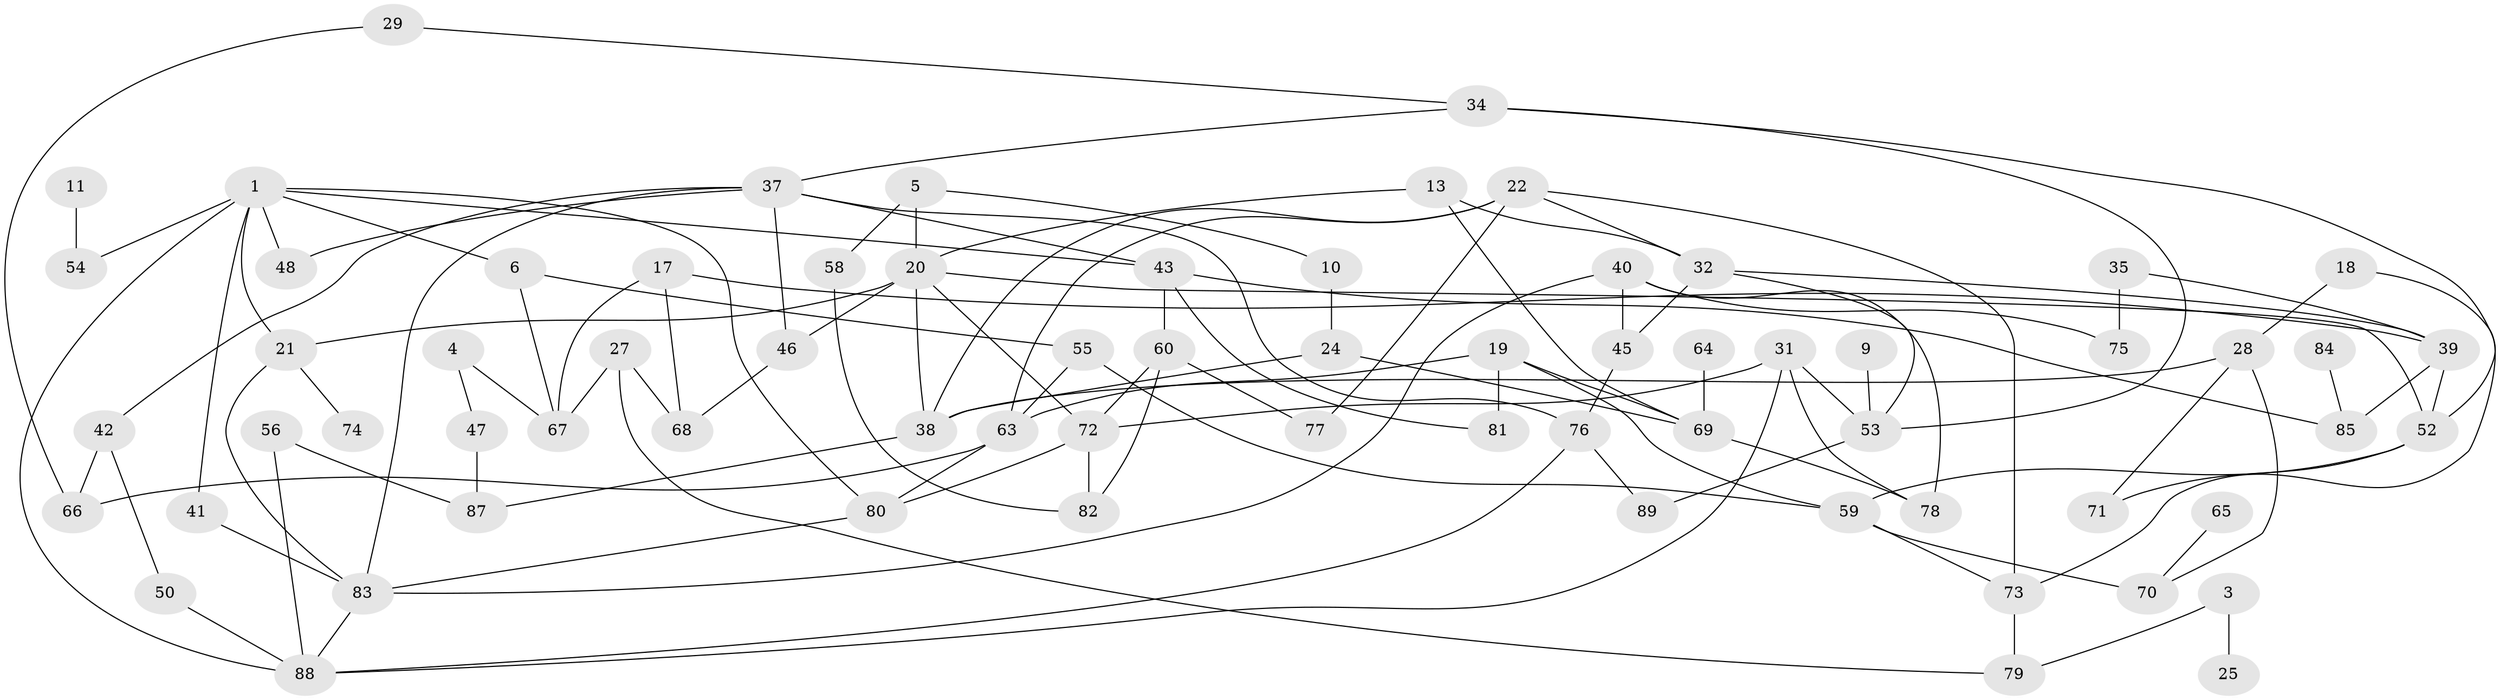 // original degree distribution, {3: 0.20945945945945946, 4: 0.13513513513513514, 2: 0.25675675675675674, 7: 0.013513513513513514, 0: 0.11486486486486487, 6: 0.02027027027027027, 1: 0.19594594594594594, 5: 0.05405405405405406}
// Generated by graph-tools (version 1.1) at 2025/35/03/04/25 23:35:53]
// undirected, 70 vertices, 115 edges
graph export_dot {
  node [color=gray90,style=filled];
  1;
  3;
  4;
  5;
  6;
  9;
  10;
  11;
  13;
  17;
  18;
  19;
  20;
  21;
  22;
  24;
  25;
  27;
  28;
  29;
  31;
  32;
  34;
  35;
  37;
  38;
  39;
  40;
  41;
  42;
  43;
  45;
  46;
  47;
  48;
  50;
  52;
  53;
  54;
  55;
  56;
  58;
  59;
  60;
  63;
  64;
  65;
  66;
  67;
  68;
  69;
  70;
  71;
  72;
  73;
  74;
  75;
  76;
  77;
  78;
  79;
  80;
  81;
  82;
  83;
  84;
  85;
  87;
  88;
  89;
  1 -- 6 [weight=1.0];
  1 -- 21 [weight=1.0];
  1 -- 41 [weight=1.0];
  1 -- 43 [weight=1.0];
  1 -- 48 [weight=1.0];
  1 -- 54 [weight=1.0];
  1 -- 80 [weight=1.0];
  1 -- 88 [weight=1.0];
  3 -- 25 [weight=1.0];
  3 -- 79 [weight=1.0];
  4 -- 47 [weight=1.0];
  4 -- 67 [weight=2.0];
  5 -- 10 [weight=1.0];
  5 -- 20 [weight=1.0];
  5 -- 58 [weight=1.0];
  6 -- 55 [weight=1.0];
  6 -- 67 [weight=1.0];
  9 -- 53 [weight=1.0];
  10 -- 24 [weight=1.0];
  11 -- 54 [weight=1.0];
  13 -- 20 [weight=1.0];
  13 -- 32 [weight=1.0];
  13 -- 69 [weight=1.0];
  17 -- 39 [weight=1.0];
  17 -- 67 [weight=1.0];
  17 -- 68 [weight=1.0];
  18 -- 28 [weight=1.0];
  18 -- 73 [weight=1.0];
  19 -- 59 [weight=1.0];
  19 -- 63 [weight=1.0];
  19 -- 69 [weight=1.0];
  19 -- 81 [weight=1.0];
  20 -- 21 [weight=1.0];
  20 -- 38 [weight=1.0];
  20 -- 46 [weight=1.0];
  20 -- 52 [weight=1.0];
  20 -- 72 [weight=1.0];
  21 -- 74 [weight=1.0];
  21 -- 83 [weight=1.0];
  22 -- 32 [weight=1.0];
  22 -- 38 [weight=1.0];
  22 -- 63 [weight=1.0];
  22 -- 73 [weight=1.0];
  22 -- 77 [weight=1.0];
  24 -- 38 [weight=1.0];
  24 -- 69 [weight=1.0];
  27 -- 67 [weight=1.0];
  27 -- 68 [weight=1.0];
  27 -- 79 [weight=1.0];
  28 -- 38 [weight=1.0];
  28 -- 70 [weight=1.0];
  28 -- 71 [weight=1.0];
  29 -- 34 [weight=1.0];
  29 -- 66 [weight=1.0];
  31 -- 53 [weight=1.0];
  31 -- 72 [weight=1.0];
  31 -- 78 [weight=1.0];
  31 -- 88 [weight=1.0];
  32 -- 39 [weight=1.0];
  32 -- 45 [weight=1.0];
  32 -- 53 [weight=1.0];
  34 -- 37 [weight=1.0];
  34 -- 52 [weight=1.0];
  34 -- 53 [weight=1.0];
  35 -- 39 [weight=1.0];
  35 -- 75 [weight=1.0];
  37 -- 42 [weight=1.0];
  37 -- 43 [weight=1.0];
  37 -- 46 [weight=1.0];
  37 -- 48 [weight=1.0];
  37 -- 76 [weight=1.0];
  37 -- 83 [weight=1.0];
  38 -- 87 [weight=1.0];
  39 -- 52 [weight=1.0];
  39 -- 85 [weight=1.0];
  40 -- 45 [weight=1.0];
  40 -- 75 [weight=1.0];
  40 -- 78 [weight=1.0];
  40 -- 83 [weight=1.0];
  41 -- 83 [weight=1.0];
  42 -- 50 [weight=1.0];
  42 -- 66 [weight=1.0];
  43 -- 60 [weight=1.0];
  43 -- 81 [weight=1.0];
  43 -- 85 [weight=1.0];
  45 -- 76 [weight=1.0];
  46 -- 68 [weight=1.0];
  47 -- 87 [weight=1.0];
  50 -- 88 [weight=1.0];
  52 -- 59 [weight=1.0];
  52 -- 71 [weight=1.0];
  53 -- 89 [weight=1.0];
  55 -- 59 [weight=1.0];
  55 -- 63 [weight=1.0];
  56 -- 87 [weight=1.0];
  56 -- 88 [weight=1.0];
  58 -- 82 [weight=1.0];
  59 -- 70 [weight=1.0];
  59 -- 73 [weight=1.0];
  60 -- 72 [weight=1.0];
  60 -- 77 [weight=1.0];
  60 -- 82 [weight=1.0];
  63 -- 66 [weight=1.0];
  63 -- 80 [weight=1.0];
  64 -- 69 [weight=1.0];
  65 -- 70 [weight=1.0];
  69 -- 78 [weight=1.0];
  72 -- 80 [weight=1.0];
  72 -- 82 [weight=1.0];
  73 -- 79 [weight=1.0];
  76 -- 88 [weight=1.0];
  76 -- 89 [weight=1.0];
  80 -- 83 [weight=1.0];
  83 -- 88 [weight=1.0];
  84 -- 85 [weight=1.0];
}
